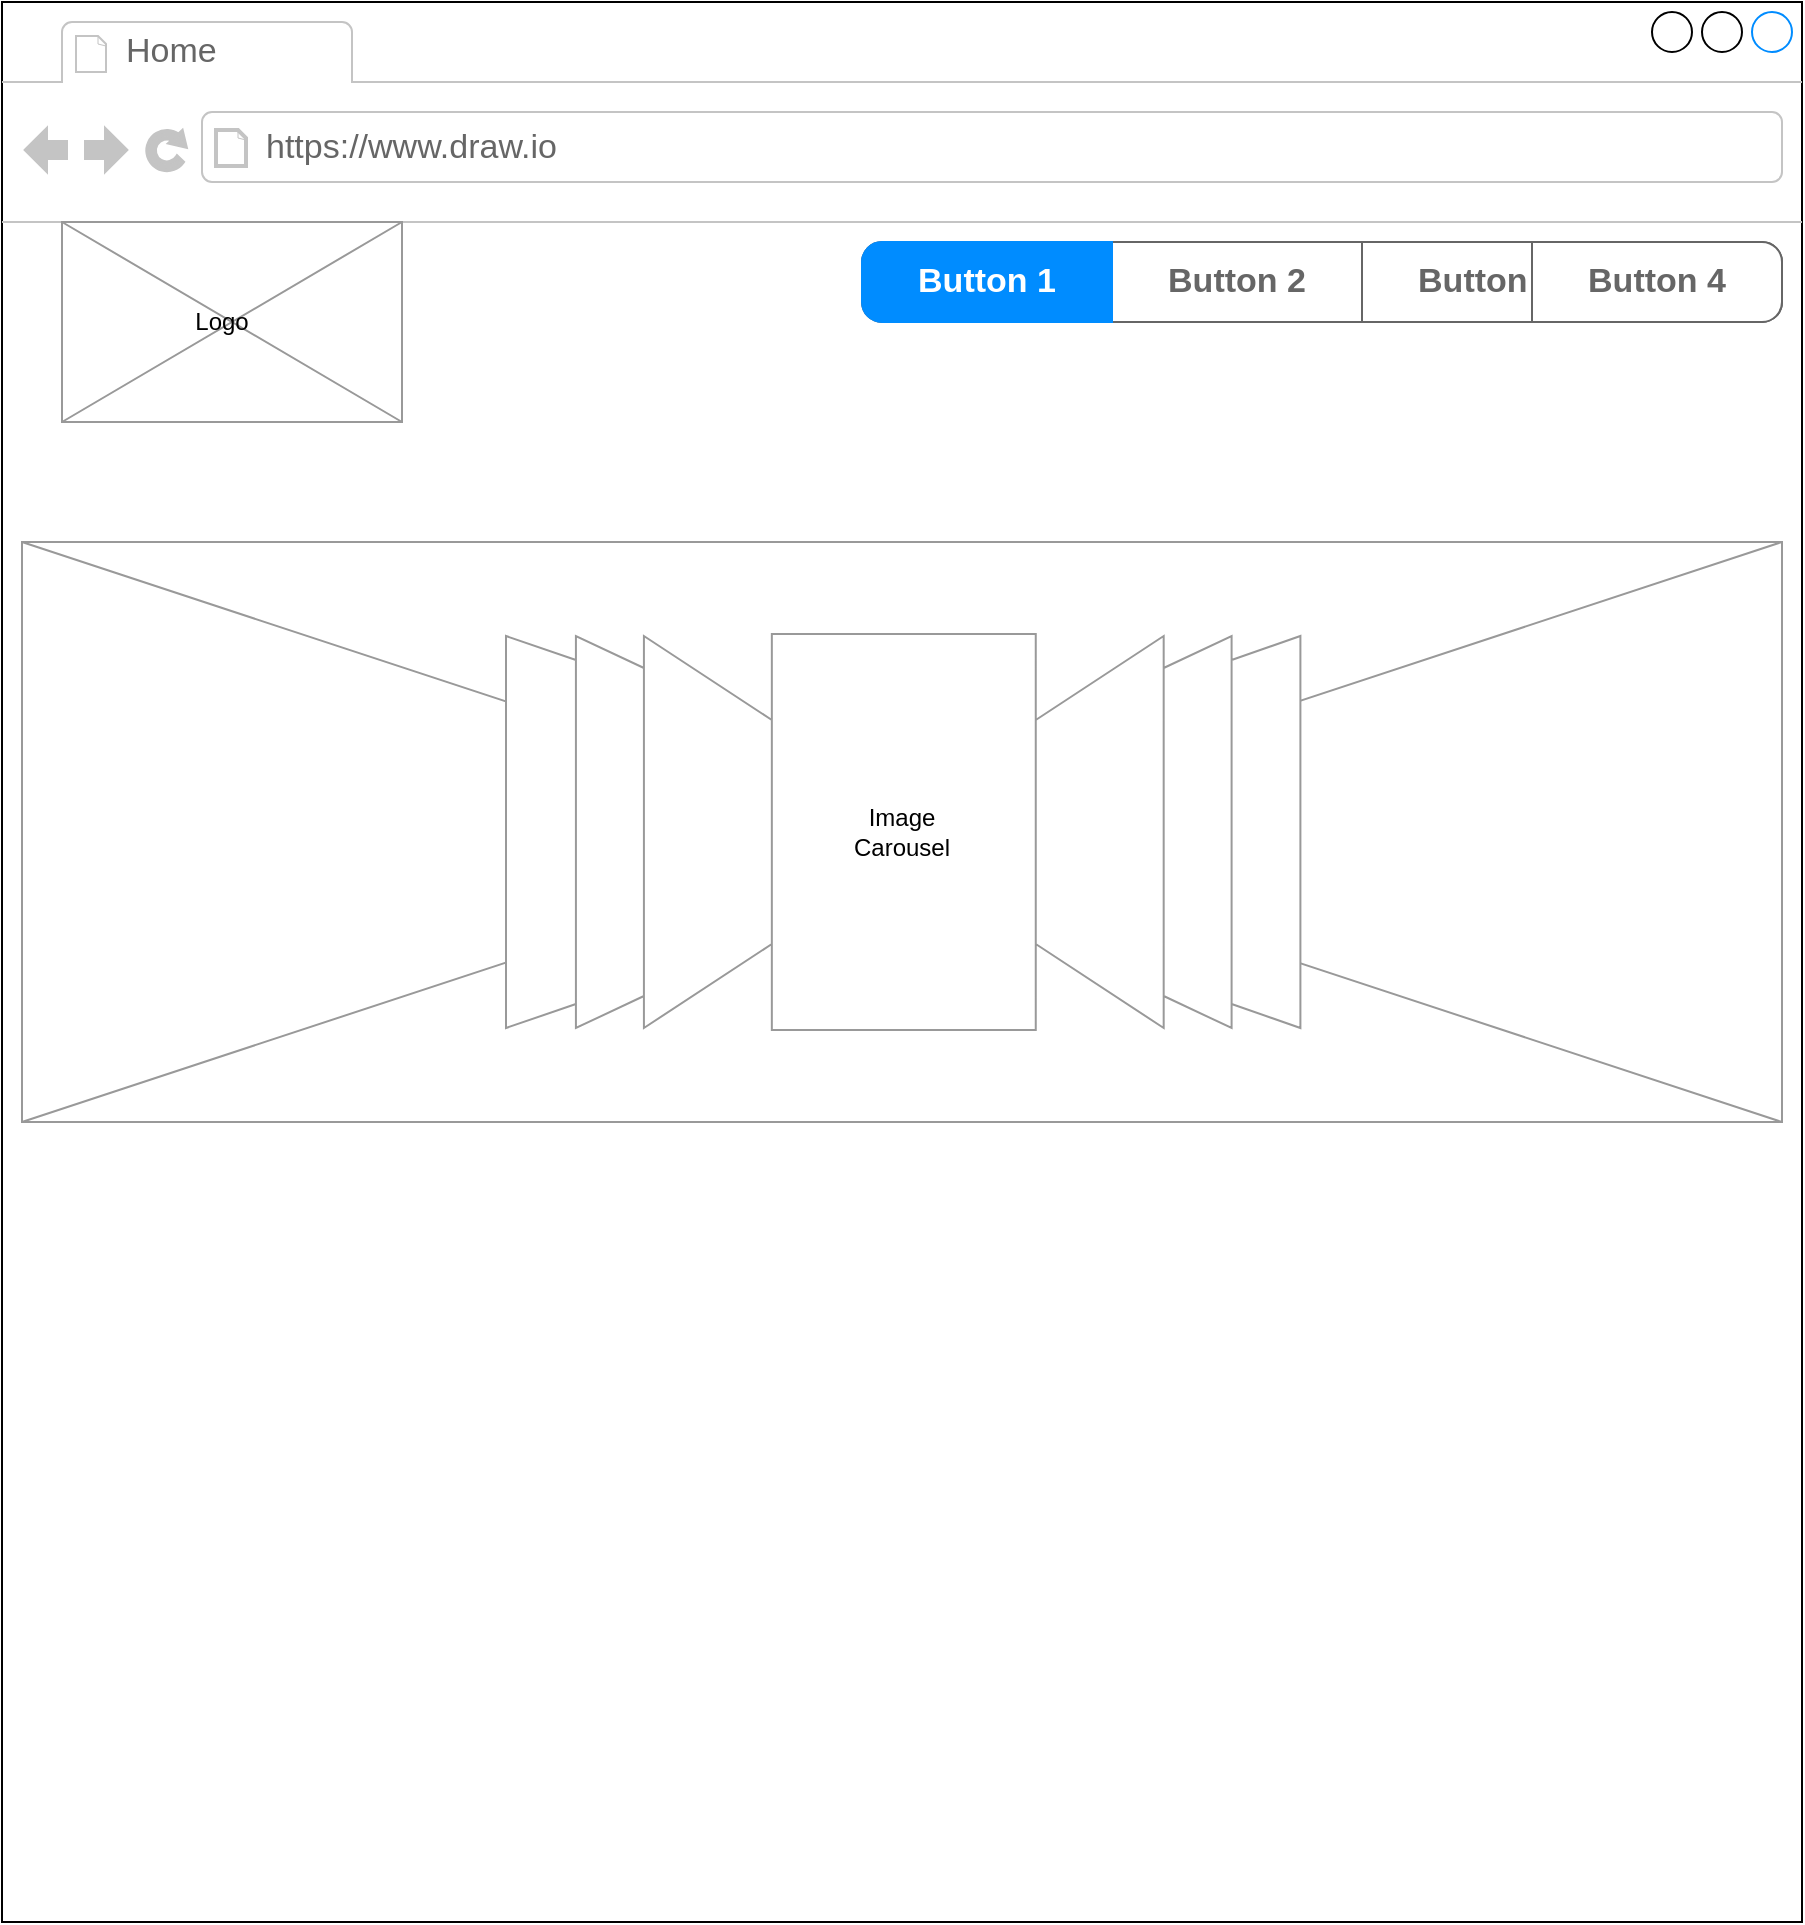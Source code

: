 <mxfile version="24.6.4" type="github">
  <diagram name="Page-1" id="uPLUMYctCg3SQos3LWYv">
    <mxGraphModel dx="1173" dy="640" grid="1" gridSize="10" guides="1" tooltips="1" connect="1" arrows="1" fold="1" page="1" pageScale="1" pageWidth="1169" pageHeight="827" math="0" shadow="0">
      <root>
        <mxCell id="0" />
        <mxCell id="1" parent="0" />
        <mxCell id="Sa2G5L2hh_lrK7D4pACX-1" value="" style="strokeWidth=1;shadow=0;dashed=0;align=center;html=1;shape=mxgraph.mockup.containers.browserWindow;rSize=0;strokeColor2=#008cff;strokeColor3=#c4c4c4;mainText=,;recursiveResize=0;" vertex="1" parent="1">
          <mxGeometry x="170" y="30" width="900" height="960" as="geometry" />
        </mxCell>
        <mxCell id="Sa2G5L2hh_lrK7D4pACX-2" value="Home" style="strokeWidth=1;shadow=0;dashed=0;align=center;html=1;shape=mxgraph.mockup.containers.anchor;fontSize=17;fontColor=#666666;align=left;whiteSpace=wrap;" vertex="1" parent="Sa2G5L2hh_lrK7D4pACX-1">
          <mxGeometry x="60" y="12" width="110" height="26" as="geometry" />
        </mxCell>
        <mxCell id="Sa2G5L2hh_lrK7D4pACX-3" value="https://www.draw.io" style="strokeWidth=1;shadow=0;dashed=0;align=center;html=1;shape=mxgraph.mockup.containers.anchor;rSize=0;fontSize=17;fontColor=#666666;align=left;" vertex="1" parent="Sa2G5L2hh_lrK7D4pACX-1">
          <mxGeometry x="130" y="60" width="250" height="26" as="geometry" />
        </mxCell>
        <mxCell id="Sa2G5L2hh_lrK7D4pACX-4" value="" style="strokeWidth=1;shadow=0;dashed=0;align=center;html=1;shape=mxgraph.mockup.rrect;rSize=10;fillColor=#ffffff;strokeColor=#666666;" vertex="1" parent="Sa2G5L2hh_lrK7D4pACX-1">
          <mxGeometry x="430" y="120" width="460" height="40" as="geometry" />
        </mxCell>
        <mxCell id="Sa2G5L2hh_lrK7D4pACX-5" value="Button 2" style="strokeColor=inherit;fillColor=inherit;gradientColor=inherit;strokeWidth=1;shadow=0;dashed=0;align=center;html=1;shape=mxgraph.mockup.rrect;rSize=0;fontSize=17;fontColor=#666666;fontStyle=1;resizeHeight=1;whiteSpace=wrap;" vertex="1" parent="Sa2G5L2hh_lrK7D4pACX-4">
          <mxGeometry width="125" height="40" relative="1" as="geometry">
            <mxPoint x="125" as="offset" />
          </mxGeometry>
        </mxCell>
        <mxCell id="Sa2G5L2hh_lrK7D4pACX-6" value="Button 3" style="strokeColor=inherit;fillColor=inherit;gradientColor=inherit;strokeWidth=1;shadow=0;dashed=0;align=center;html=1;shape=mxgraph.mockup.rrect;rSize=0;fontSize=17;fontColor=#666666;fontStyle=1;resizeHeight=1;whiteSpace=wrap;" vertex="1" parent="Sa2G5L2hh_lrK7D4pACX-4">
          <mxGeometry width="125" height="40" relative="1" as="geometry">
            <mxPoint x="250" as="offset" />
          </mxGeometry>
        </mxCell>
        <mxCell id="Sa2G5L2hh_lrK7D4pACX-7" value="Button 4" style="strokeColor=inherit;fillColor=inherit;gradientColor=inherit;strokeWidth=1;shadow=0;dashed=0;align=center;html=1;shape=mxgraph.mockup.rightButton;rSize=10;fontSize=17;fontColor=#666666;fontStyle=1;resizeHeight=1;whiteSpace=wrap;" vertex="1" parent="Sa2G5L2hh_lrK7D4pACX-4">
          <mxGeometry x="1" width="125" height="40" relative="1" as="geometry">
            <mxPoint x="-125" as="offset" />
          </mxGeometry>
        </mxCell>
        <mxCell id="Sa2G5L2hh_lrK7D4pACX-8" value="Button 1" style="strokeWidth=1;shadow=0;dashed=0;align=center;html=1;shape=mxgraph.mockup.leftButton;rSize=10;fontSize=17;fontColor=#ffffff;fontStyle=1;fillColor=#008cff;strokeColor=#008cff;resizeHeight=1;whiteSpace=wrap;" vertex="1" parent="Sa2G5L2hh_lrK7D4pACX-4">
          <mxGeometry width="125" height="40" relative="1" as="geometry" />
        </mxCell>
        <mxCell id="Sa2G5L2hh_lrK7D4pACX-9" value="" style="verticalLabelPosition=bottom;shadow=0;dashed=0;align=center;html=1;verticalAlign=top;strokeWidth=1;shape=mxgraph.mockup.graphics.simpleIcon;strokeColor=#999999;" vertex="1" parent="Sa2G5L2hh_lrK7D4pACX-1">
          <mxGeometry x="30" y="110" width="170" height="100" as="geometry" />
        </mxCell>
        <mxCell id="Sa2G5L2hh_lrK7D4pACX-12" value="" style="verticalLabelPosition=bottom;shadow=0;dashed=0;align=center;html=1;verticalAlign=top;strokeWidth=1;shape=mxgraph.mockup.graphics.simpleIcon;strokeColor=#999999;" vertex="1" parent="Sa2G5L2hh_lrK7D4pACX-1">
          <mxGeometry x="10" y="270" width="880" height="290" as="geometry" />
        </mxCell>
        <mxCell id="Sa2G5L2hh_lrK7D4pACX-13" value="" style="verticalLabelPosition=bottom;shadow=0;dashed=0;align=center;html=1;verticalAlign=top;strokeWidth=1;shape=mxgraph.mockup.navigation.coverFlow;strokeColor=#999999;" vertex="1" parent="Sa2G5L2hh_lrK7D4pACX-1">
          <mxGeometry x="250" y="315" width="400" height="200" as="geometry" />
        </mxCell>
        <mxCell id="Sa2G5L2hh_lrK7D4pACX-15" value="Image Carousel" style="text;html=1;align=center;verticalAlign=middle;whiteSpace=wrap;rounded=0;" vertex="1" parent="Sa2G5L2hh_lrK7D4pACX-1">
          <mxGeometry x="420" y="400" width="60" height="30" as="geometry" />
        </mxCell>
        <mxCell id="Sa2G5L2hh_lrK7D4pACX-16" value="Logo" style="text;html=1;align=center;verticalAlign=middle;whiteSpace=wrap;rounded=0;" vertex="1" parent="Sa2G5L2hh_lrK7D4pACX-1">
          <mxGeometry x="80" y="145" width="60" height="30" as="geometry" />
        </mxCell>
      </root>
    </mxGraphModel>
  </diagram>
</mxfile>
